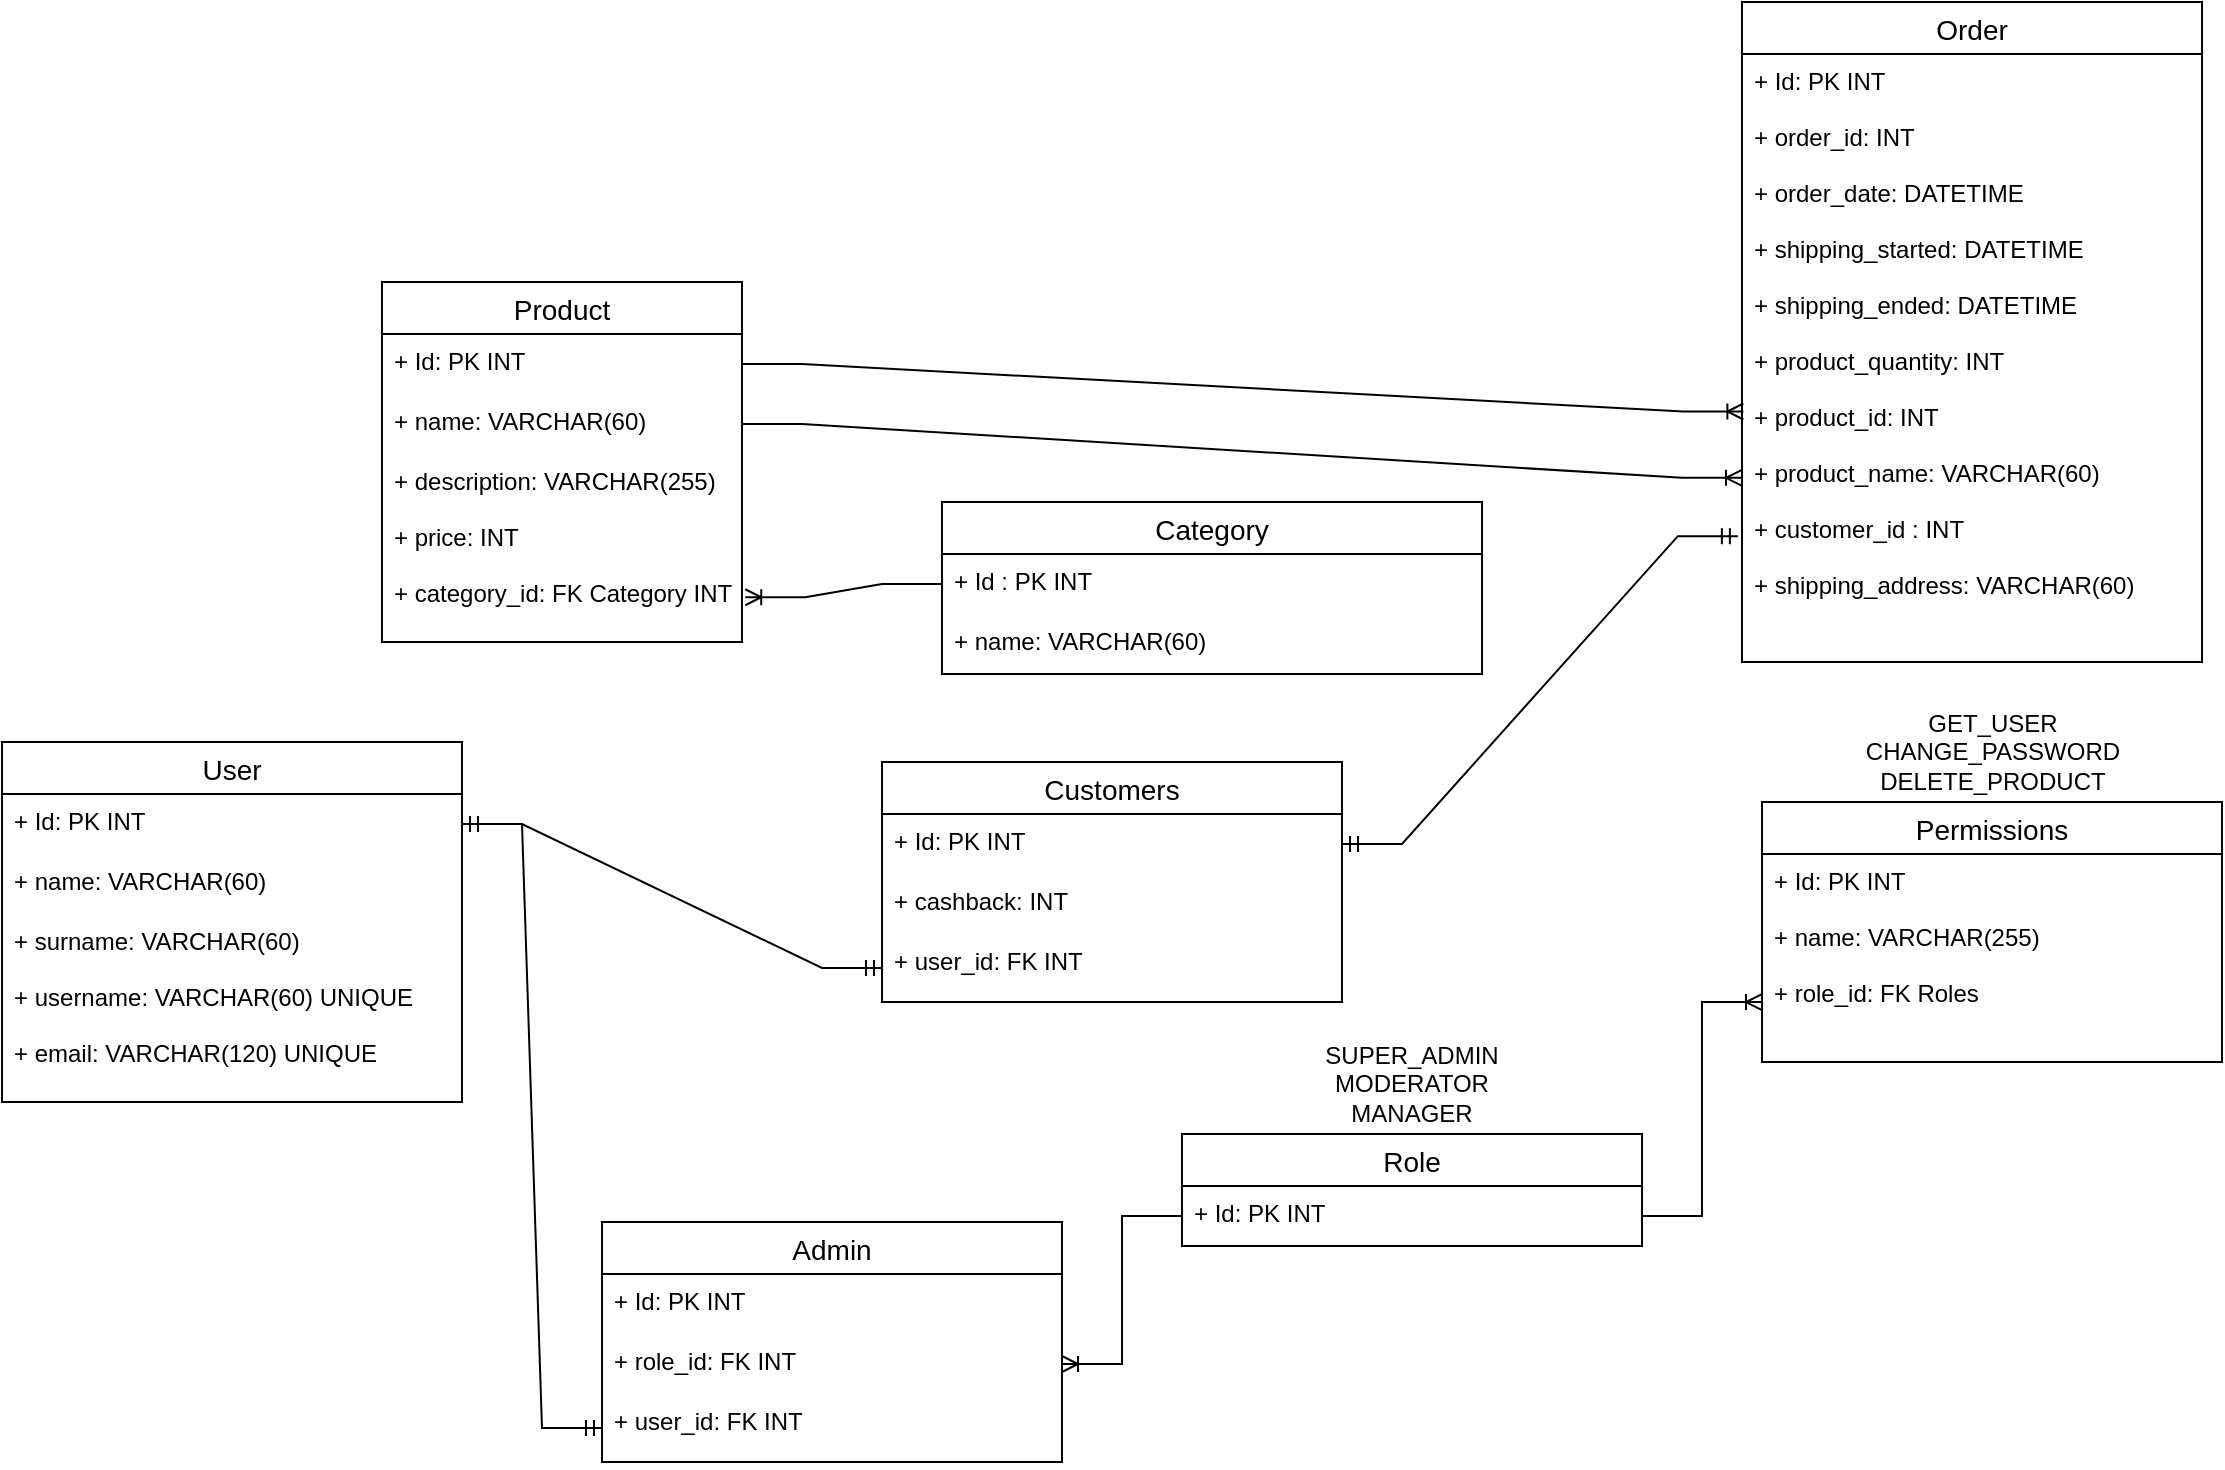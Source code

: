 <mxfile version="20.8.23" type="device"><diagram id="R2lEEEUBdFMjLlhIrx00" name="Page-1"><mxGraphModel dx="1482" dy="5499" grid="1" gridSize="10" guides="1" tooltips="1" connect="1" arrows="1" fold="1" page="1" pageScale="1" pageWidth="3300" pageHeight="4681" math="0" shadow="0" extFonts="Permanent Marker^https://fonts.googleapis.com/css?family=Permanent+Marker"><root><mxCell id="0"/><mxCell id="1" parent="0"/><mxCell id="Sa1xp4Q1gtbEyX7pXXI7-5" value="Product" style="swimlane;fontStyle=0;childLayout=stackLayout;horizontal=1;startSize=26;horizontalStack=0;resizeParent=1;resizeParentMax=0;resizeLast=0;collapsible=1;marginBottom=0;align=center;fontSize=14;" vertex="1" parent="1"><mxGeometry x="370" y="120" width="180" height="180" as="geometry"/></mxCell><mxCell id="Sa1xp4Q1gtbEyX7pXXI7-6" value="+ Id: PK INT" style="text;strokeColor=none;fillColor=none;spacingLeft=4;spacingRight=4;overflow=hidden;rotatable=0;points=[[0,0.5],[1,0.5]];portConstraint=eastwest;fontSize=12;" vertex="1" parent="Sa1xp4Q1gtbEyX7pXXI7-5"><mxGeometry y="26" width="180" height="30" as="geometry"/></mxCell><mxCell id="Sa1xp4Q1gtbEyX7pXXI7-7" value="+ name: VARCHAR(60)" style="text;strokeColor=none;fillColor=none;spacingLeft=4;spacingRight=4;overflow=hidden;rotatable=0;points=[[0,0.5],[1,0.5]];portConstraint=eastwest;fontSize=12;" vertex="1" parent="Sa1xp4Q1gtbEyX7pXXI7-5"><mxGeometry y="56" width="180" height="30" as="geometry"/></mxCell><mxCell id="Sa1xp4Q1gtbEyX7pXXI7-8" value="+ description: VARCHAR(255)&#10;&#10;+ price: INT&#10;&#10;+ category_id: FK Category INT" style="text;strokeColor=none;fillColor=none;spacingLeft=4;spacingRight=4;overflow=hidden;rotatable=0;points=[[0,0.5],[1,0.5]];portConstraint=eastwest;fontSize=12;" vertex="1" parent="Sa1xp4Q1gtbEyX7pXXI7-5"><mxGeometry y="86" width="180" height="94" as="geometry"/></mxCell><mxCell id="Sa1xp4Q1gtbEyX7pXXI7-9" value="Category" style="swimlane;fontStyle=0;childLayout=stackLayout;horizontal=1;startSize=26;horizontalStack=0;resizeParent=1;resizeParentMax=0;resizeLast=0;collapsible=1;marginBottom=0;align=center;fontSize=14;" vertex="1" parent="1"><mxGeometry x="650" y="230" width="270" height="86" as="geometry"/></mxCell><mxCell id="Sa1xp4Q1gtbEyX7pXXI7-10" value="+ Id : PK INT" style="text;strokeColor=none;fillColor=none;spacingLeft=4;spacingRight=4;overflow=hidden;rotatable=0;points=[[0,0.5],[1,0.5]];portConstraint=eastwest;fontSize=12;" vertex="1" parent="Sa1xp4Q1gtbEyX7pXXI7-9"><mxGeometry y="26" width="270" height="30" as="geometry"/></mxCell><mxCell id="Sa1xp4Q1gtbEyX7pXXI7-11" value="+ name: VARCHAR(60)" style="text;strokeColor=none;fillColor=none;spacingLeft=4;spacingRight=4;overflow=hidden;rotatable=0;points=[[0,0.5],[1,0.5]];portConstraint=eastwest;fontSize=12;" vertex="1" parent="Sa1xp4Q1gtbEyX7pXXI7-9"><mxGeometry y="56" width="270" height="30" as="geometry"/></mxCell><mxCell id="Sa1xp4Q1gtbEyX7pXXI7-13" value="" style="edgeStyle=entityRelationEdgeStyle;fontSize=12;html=1;endArrow=ERoneToMany;rounded=0;exitX=0;exitY=0.5;exitDx=0;exitDy=0;entryX=1.009;entryY=0.762;entryDx=0;entryDy=0;entryPerimeter=0;" edge="1" parent="1" source="Sa1xp4Q1gtbEyX7pXXI7-10" target="Sa1xp4Q1gtbEyX7pXXI7-8"><mxGeometry width="100" height="100" relative="1" as="geometry"><mxPoint x="310" y="260" as="sourcePoint"/><mxPoint x="410" y="160" as="targetPoint"/></mxGeometry></mxCell><mxCell id="Sa1xp4Q1gtbEyX7pXXI7-30" value="User" style="swimlane;fontStyle=0;childLayout=stackLayout;horizontal=1;startSize=26;horizontalStack=0;resizeParent=1;resizeParentMax=0;resizeLast=0;collapsible=1;marginBottom=0;align=center;fontSize=14;" vertex="1" parent="1"><mxGeometry x="180" y="350" width="230" height="180" as="geometry"/></mxCell><mxCell id="Sa1xp4Q1gtbEyX7pXXI7-31" value="+ Id: PK INT" style="text;strokeColor=none;fillColor=none;spacingLeft=4;spacingRight=4;overflow=hidden;rotatable=0;points=[[0,0.5],[1,0.5]];portConstraint=eastwest;fontSize=12;" vertex="1" parent="Sa1xp4Q1gtbEyX7pXXI7-30"><mxGeometry y="26" width="230" height="30" as="geometry"/></mxCell><mxCell id="Sa1xp4Q1gtbEyX7pXXI7-32" value="+ name: VARCHAR(60)" style="text;strokeColor=none;fillColor=none;spacingLeft=4;spacingRight=4;overflow=hidden;rotatable=0;points=[[0,0.5],[1,0.5]];portConstraint=eastwest;fontSize=12;" vertex="1" parent="Sa1xp4Q1gtbEyX7pXXI7-30"><mxGeometry y="56" width="230" height="30" as="geometry"/></mxCell><mxCell id="Sa1xp4Q1gtbEyX7pXXI7-33" value="+ surname: VARCHAR(60)&#10;&#10;+ username: VARCHAR(60) UNIQUE&#10;&#10;+ email: VARCHAR(120) UNIQUE" style="text;strokeColor=none;fillColor=none;spacingLeft=4;spacingRight=4;overflow=hidden;rotatable=0;points=[[0,0.5],[1,0.5]];portConstraint=eastwest;fontSize=12;" vertex="1" parent="Sa1xp4Q1gtbEyX7pXXI7-30"><mxGeometry y="86" width="230" height="94" as="geometry"/></mxCell><mxCell id="Sa1xp4Q1gtbEyX7pXXI7-34" value="Customers" style="swimlane;fontStyle=0;childLayout=stackLayout;horizontal=1;startSize=26;horizontalStack=0;resizeParent=1;resizeParentMax=0;resizeLast=0;collapsible=1;marginBottom=0;align=center;fontSize=14;" vertex="1" parent="1"><mxGeometry x="620" y="360" width="230" height="120" as="geometry"/></mxCell><mxCell id="Sa1xp4Q1gtbEyX7pXXI7-35" value="+ Id: PK INT" style="text;strokeColor=none;fillColor=none;spacingLeft=4;spacingRight=4;overflow=hidden;rotatable=0;points=[[0,0.5],[1,0.5]];portConstraint=eastwest;fontSize=12;" vertex="1" parent="Sa1xp4Q1gtbEyX7pXXI7-34"><mxGeometry y="26" width="230" height="30" as="geometry"/></mxCell><mxCell id="Sa1xp4Q1gtbEyX7pXXI7-36" value="+ cashback: INT" style="text;strokeColor=none;fillColor=none;spacingLeft=4;spacingRight=4;overflow=hidden;rotatable=0;points=[[0,0.5],[1,0.5]];portConstraint=eastwest;fontSize=12;" vertex="1" parent="Sa1xp4Q1gtbEyX7pXXI7-34"><mxGeometry y="56" width="230" height="30" as="geometry"/></mxCell><mxCell id="Sa1xp4Q1gtbEyX7pXXI7-37" value="+ user_id: FK INT" style="text;strokeColor=none;fillColor=none;spacingLeft=4;spacingRight=4;overflow=hidden;rotatable=0;points=[[0,0.5],[1,0.5]];portConstraint=eastwest;fontSize=12;" vertex="1" parent="Sa1xp4Q1gtbEyX7pXXI7-34"><mxGeometry y="86" width="230" height="34" as="geometry"/></mxCell><mxCell id="Sa1xp4Q1gtbEyX7pXXI7-38" value="" style="edgeStyle=entityRelationEdgeStyle;fontSize=12;html=1;endArrow=ERmandOne;startArrow=ERmandOne;rounded=0;entryX=1;entryY=0.5;entryDx=0;entryDy=0;exitX=0;exitY=0.5;exitDx=0;exitDy=0;" edge="1" parent="1" source="Sa1xp4Q1gtbEyX7pXXI7-37" target="Sa1xp4Q1gtbEyX7pXXI7-31"><mxGeometry width="100" height="100" relative="1" as="geometry"><mxPoint x="480" y="430" as="sourcePoint"/><mxPoint x="540" y="350" as="targetPoint"/></mxGeometry></mxCell><mxCell id="Sa1xp4Q1gtbEyX7pXXI7-39" value="Admin" style="swimlane;fontStyle=0;childLayout=stackLayout;horizontal=1;startSize=26;horizontalStack=0;resizeParent=1;resizeParentMax=0;resizeLast=0;collapsible=1;marginBottom=0;align=center;fontSize=14;" vertex="1" parent="1"><mxGeometry x="480" y="590" width="230" height="120" as="geometry"/></mxCell><mxCell id="Sa1xp4Q1gtbEyX7pXXI7-40" value="+ Id: PK INT" style="text;strokeColor=none;fillColor=none;spacingLeft=4;spacingRight=4;overflow=hidden;rotatable=0;points=[[0,0.5],[1,0.5]];portConstraint=eastwest;fontSize=12;" vertex="1" parent="Sa1xp4Q1gtbEyX7pXXI7-39"><mxGeometry y="26" width="230" height="30" as="geometry"/></mxCell><mxCell id="Sa1xp4Q1gtbEyX7pXXI7-41" value="+ role_id: FK INT" style="text;strokeColor=none;fillColor=none;spacingLeft=4;spacingRight=4;overflow=hidden;rotatable=0;points=[[0,0.5],[1,0.5]];portConstraint=eastwest;fontSize=12;" vertex="1" parent="Sa1xp4Q1gtbEyX7pXXI7-39"><mxGeometry y="56" width="230" height="30" as="geometry"/></mxCell><mxCell id="Sa1xp4Q1gtbEyX7pXXI7-42" value="+ user_id: FK INT" style="text;strokeColor=none;fillColor=none;spacingLeft=4;spacingRight=4;overflow=hidden;rotatable=0;points=[[0,0.5],[1,0.5]];portConstraint=eastwest;fontSize=12;" vertex="1" parent="Sa1xp4Q1gtbEyX7pXXI7-39"><mxGeometry y="86" width="230" height="34" as="geometry"/></mxCell><mxCell id="Sa1xp4Q1gtbEyX7pXXI7-43" value="" style="edgeStyle=entityRelationEdgeStyle;fontSize=12;html=1;endArrow=ERmandOne;startArrow=ERmandOne;rounded=0;exitX=0;exitY=0.5;exitDx=0;exitDy=0;entryX=1;entryY=0.5;entryDx=0;entryDy=0;" edge="1" parent="1" source="Sa1xp4Q1gtbEyX7pXXI7-42" target="Sa1xp4Q1gtbEyX7pXXI7-31"><mxGeometry width="100" height="100" relative="1" as="geometry"><mxPoint x="520" y="540" as="sourcePoint"/><mxPoint x="430" y="420" as="targetPoint"/></mxGeometry></mxCell><mxCell id="Sa1xp4Q1gtbEyX7pXXI7-44" value="Role" style="swimlane;fontStyle=0;childLayout=stackLayout;horizontal=1;startSize=26;horizontalStack=0;resizeParent=1;resizeParentMax=0;resizeLast=0;collapsible=1;marginBottom=0;align=center;fontSize=14;" vertex="1" parent="1"><mxGeometry x="770" y="546" width="230" height="56" as="geometry"/></mxCell><mxCell id="Sa1xp4Q1gtbEyX7pXXI7-45" value="+ Id: PK INT" style="text;strokeColor=none;fillColor=none;spacingLeft=4;spacingRight=4;overflow=hidden;rotatable=0;points=[[0,0.5],[1,0.5]];portConstraint=eastwest;fontSize=12;" vertex="1" parent="Sa1xp4Q1gtbEyX7pXXI7-44"><mxGeometry y="26" width="230" height="30" as="geometry"/></mxCell><mxCell id="Sa1xp4Q1gtbEyX7pXXI7-48" value="SUPER_ADMIN&lt;br&gt;MODERATOR&lt;br&gt;MANAGER" style="text;html=1;strokeColor=none;fillColor=none;align=center;verticalAlign=middle;whiteSpace=wrap;rounded=0;" vertex="1" parent="1"><mxGeometry x="835" y="496" width="100" height="50" as="geometry"/></mxCell><mxCell id="Sa1xp4Q1gtbEyX7pXXI7-49" value="" style="edgeStyle=entityRelationEdgeStyle;fontSize=12;html=1;endArrow=ERoneToMany;rounded=0;entryX=1;entryY=0.5;entryDx=0;entryDy=0;exitX=0;exitY=0.5;exitDx=0;exitDy=0;" edge="1" parent="1" source="Sa1xp4Q1gtbEyX7pXXI7-45" target="Sa1xp4Q1gtbEyX7pXXI7-41"><mxGeometry width="100" height="100" relative="1" as="geometry"><mxPoint x="740" y="590" as="sourcePoint"/><mxPoint x="840" y="490" as="targetPoint"/></mxGeometry></mxCell><mxCell id="Sa1xp4Q1gtbEyX7pXXI7-50" value="Permissions" style="swimlane;fontStyle=0;childLayout=stackLayout;horizontal=1;startSize=26;horizontalStack=0;resizeParent=1;resizeParentMax=0;resizeLast=0;collapsible=1;marginBottom=0;align=center;fontSize=14;" vertex="1" parent="1"><mxGeometry x="1060" y="380" width="230" height="130" as="geometry"/></mxCell><mxCell id="Sa1xp4Q1gtbEyX7pXXI7-51" value="+ Id: PK INT&#10;&#10;+ name: VARCHAR(255)&#10;&#10;+ role_id: FK Roles" style="text;strokeColor=none;fillColor=none;spacingLeft=4;spacingRight=4;overflow=hidden;rotatable=0;points=[[0,0.5],[1,0.5]];portConstraint=eastwest;fontSize=12;" vertex="1" parent="Sa1xp4Q1gtbEyX7pXXI7-50"><mxGeometry y="26" width="230" height="104" as="geometry"/></mxCell><mxCell id="Sa1xp4Q1gtbEyX7pXXI7-52" value="GET_USER&lt;br&gt;CHANGE_PASSWORD&lt;br&gt;DELETE_PRODUCT" style="text;html=1;strokeColor=none;fillColor=none;align=center;verticalAlign=middle;whiteSpace=wrap;rounded=0;" vertex="1" parent="1"><mxGeometry x="1107.5" y="330" width="135" height="50" as="geometry"/></mxCell><mxCell id="Sa1xp4Q1gtbEyX7pXXI7-53" value="" style="edgeStyle=entityRelationEdgeStyle;fontSize=12;html=1;endArrow=ERoneToMany;rounded=0;exitX=1;exitY=0.5;exitDx=0;exitDy=0;entryX=0;entryY=0.712;entryDx=0;entryDy=0;entryPerimeter=0;" edge="1" parent="1" source="Sa1xp4Q1gtbEyX7pXXI7-45" target="Sa1xp4Q1gtbEyX7pXXI7-51"><mxGeometry width="100" height="100" relative="1" as="geometry"><mxPoint x="980" y="620" as="sourcePoint"/><mxPoint x="1080" y="520" as="targetPoint"/></mxGeometry></mxCell><mxCell id="Sa1xp4Q1gtbEyX7pXXI7-71" value="Order" style="swimlane;fontStyle=0;childLayout=stackLayout;horizontal=1;startSize=26;horizontalStack=0;resizeParent=1;resizeParentMax=0;resizeLast=0;collapsible=1;marginBottom=0;align=center;fontSize=14;" vertex="1" parent="1"><mxGeometry x="1050" y="-20" width="230" height="330" as="geometry"/></mxCell><mxCell id="Sa1xp4Q1gtbEyX7pXXI7-72" value="+ Id: PK INT&#10;&#10;+ order_id: INT &#10;&#10;+ order_date: DATETIME&#10;&#10;+ shipping_started: DATETIME&#10;&#10;+ shipping_ended: DATETIME&#10;&#10;+ product_quantity: INT&#10;&#10;+ product_id: INT&#10;&#10;+ product_name: VARCHAR(60)&#10;&#10;+ customer_id : INT&#10;&#10;+ shipping_address: VARCHAR(60)" style="text;strokeColor=none;fillColor=none;spacingLeft=4;spacingRight=4;overflow=hidden;rotatable=0;points=[[0,0.5],[1,0.5]];portConstraint=eastwest;fontSize=12;" vertex="1" parent="Sa1xp4Q1gtbEyX7pXXI7-71"><mxGeometry y="26" width="230" height="304" as="geometry"/></mxCell><mxCell id="Sa1xp4Q1gtbEyX7pXXI7-74" value="" style="edgeStyle=entityRelationEdgeStyle;fontSize=12;html=1;endArrow=ERoneToMany;rounded=0;entryX=0;entryY=0.697;entryDx=0;entryDy=0;entryPerimeter=0;exitX=1;exitY=0.5;exitDx=0;exitDy=0;" edge="1" parent="1" source="Sa1xp4Q1gtbEyX7pXXI7-7" target="Sa1xp4Q1gtbEyX7pXXI7-72"><mxGeometry width="100" height="100" relative="1" as="geometry"><mxPoint x="470" y="400" as="sourcePoint"/><mxPoint x="570" y="300" as="targetPoint"/></mxGeometry></mxCell><mxCell id="Sa1xp4Q1gtbEyX7pXXI7-75" value="" style="edgeStyle=entityRelationEdgeStyle;fontSize=12;html=1;endArrow=ERoneToMany;rounded=0;entryX=0.003;entryY=0.588;entryDx=0;entryDy=0;entryPerimeter=0;exitX=1;exitY=0.5;exitDx=0;exitDy=0;" edge="1" parent="1" source="Sa1xp4Q1gtbEyX7pXXI7-6" target="Sa1xp4Q1gtbEyX7pXXI7-72"><mxGeometry width="100" height="100" relative="1" as="geometry"><mxPoint x="580" y="217" as="sourcePoint"/><mxPoint x="810" y="380" as="targetPoint"/></mxGeometry></mxCell><mxCell id="Sa1xp4Q1gtbEyX7pXXI7-76" value="" style="edgeStyle=entityRelationEdgeStyle;fontSize=12;html=1;endArrow=ERmandOne;startArrow=ERmandOne;rounded=0;entryX=-0.009;entryY=0.793;entryDx=0;entryDy=0;entryPerimeter=0;exitX=1;exitY=0.5;exitDx=0;exitDy=0;" edge="1" parent="1" source="Sa1xp4Q1gtbEyX7pXXI7-35" target="Sa1xp4Q1gtbEyX7pXXI7-72"><mxGeometry width="100" height="100" relative="1" as="geometry"><mxPoint x="470" y="400" as="sourcePoint"/><mxPoint x="570" y="300" as="targetPoint"/></mxGeometry></mxCell></root></mxGraphModel></diagram></mxfile>